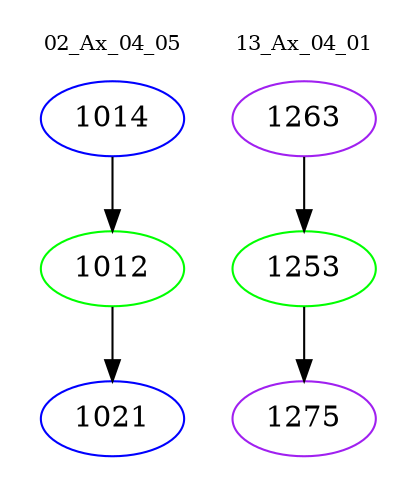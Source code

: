 digraph{
subgraph cluster_0 {
color = white
label = "02_Ax_04_05";
fontsize=10;
T0_1014 [label="1014", color="blue"]
T0_1014 -> T0_1012 [color="black"]
T0_1012 [label="1012", color="green"]
T0_1012 -> T0_1021 [color="black"]
T0_1021 [label="1021", color="blue"]
}
subgraph cluster_1 {
color = white
label = "13_Ax_04_01";
fontsize=10;
T1_1263 [label="1263", color="purple"]
T1_1263 -> T1_1253 [color="black"]
T1_1253 [label="1253", color="green"]
T1_1253 -> T1_1275 [color="black"]
T1_1275 [label="1275", color="purple"]
}
}
